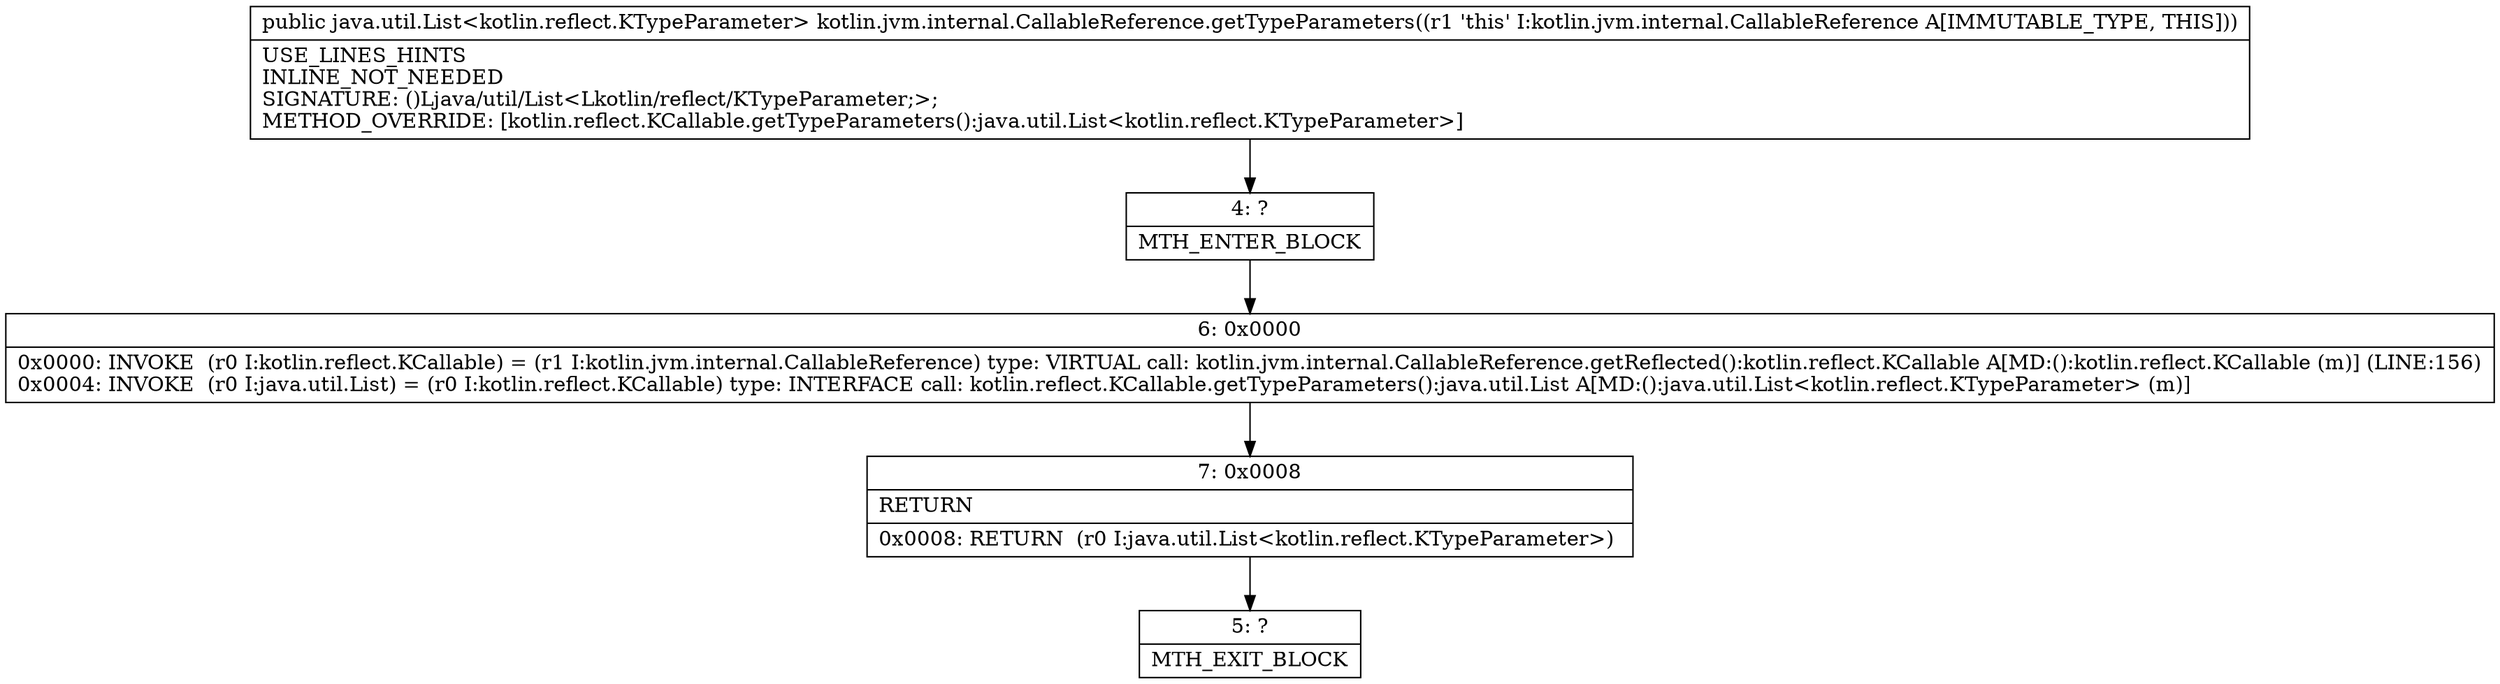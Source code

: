 digraph "CFG forkotlin.jvm.internal.CallableReference.getTypeParameters()Ljava\/util\/List;" {
Node_4 [shape=record,label="{4\:\ ?|MTH_ENTER_BLOCK\l}"];
Node_6 [shape=record,label="{6\:\ 0x0000|0x0000: INVOKE  (r0 I:kotlin.reflect.KCallable) = (r1 I:kotlin.jvm.internal.CallableReference) type: VIRTUAL call: kotlin.jvm.internal.CallableReference.getReflected():kotlin.reflect.KCallable A[MD:():kotlin.reflect.KCallable (m)] (LINE:156)\l0x0004: INVOKE  (r0 I:java.util.List) = (r0 I:kotlin.reflect.KCallable) type: INTERFACE call: kotlin.reflect.KCallable.getTypeParameters():java.util.List A[MD:():java.util.List\<kotlin.reflect.KTypeParameter\> (m)]\l}"];
Node_7 [shape=record,label="{7\:\ 0x0008|RETURN\l|0x0008: RETURN  (r0 I:java.util.List\<kotlin.reflect.KTypeParameter\>) \l}"];
Node_5 [shape=record,label="{5\:\ ?|MTH_EXIT_BLOCK\l}"];
MethodNode[shape=record,label="{public java.util.List\<kotlin.reflect.KTypeParameter\> kotlin.jvm.internal.CallableReference.getTypeParameters((r1 'this' I:kotlin.jvm.internal.CallableReference A[IMMUTABLE_TYPE, THIS]))  | USE_LINES_HINTS\lINLINE_NOT_NEEDED\lSIGNATURE: ()Ljava\/util\/List\<Lkotlin\/reflect\/KTypeParameter;\>;\lMETHOD_OVERRIDE: [kotlin.reflect.KCallable.getTypeParameters():java.util.List\<kotlin.reflect.KTypeParameter\>]\l}"];
MethodNode -> Node_4;Node_4 -> Node_6;
Node_6 -> Node_7;
Node_7 -> Node_5;
}

